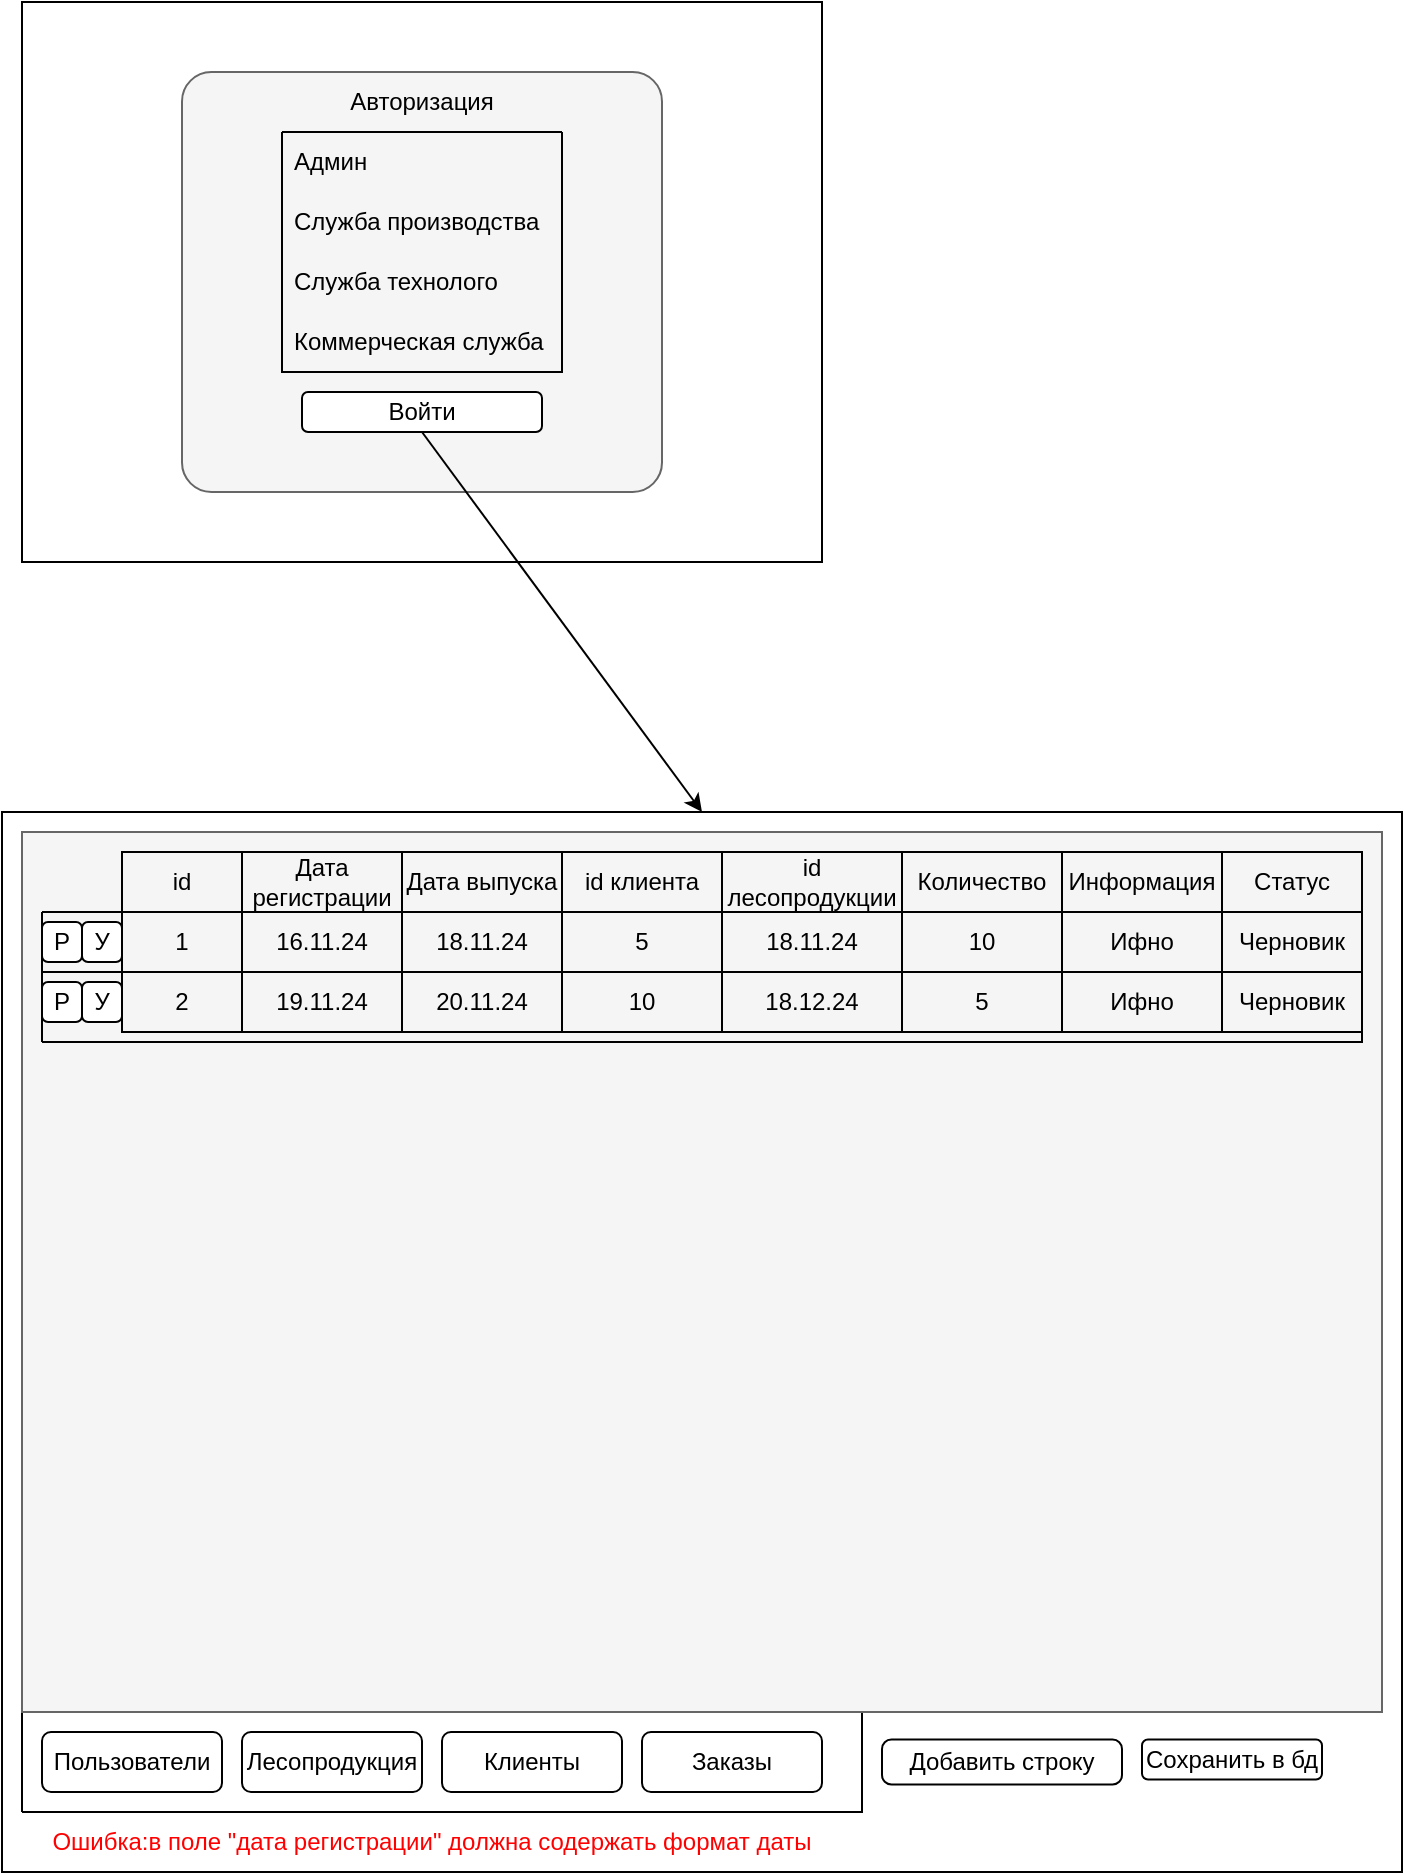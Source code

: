 <mxfile version="24.8.6">
  <diagram name="Страница — 1" id="68Ra-yuhluBioR6QkyjW">
    <mxGraphModel dx="1615" dy="885" grid="1" gridSize="10" guides="1" tooltips="1" connect="1" arrows="1" fold="1" page="1" pageScale="1" pageWidth="1000" pageHeight="1169" math="0" shadow="0">
      <root>
        <mxCell id="0" />
        <mxCell id="1" parent="0" />
        <mxCell id="PabgDgXi73IDbwlfuN_j-29" value="" style="rounded=0;whiteSpace=wrap;html=1;" vertex="1" parent="1">
          <mxGeometry x="190" y="480" width="700" height="530" as="geometry" />
        </mxCell>
        <mxCell id="PabgDgXi73IDbwlfuN_j-1" value="" style="rounded=0;whiteSpace=wrap;html=1;" vertex="1" parent="1">
          <mxGeometry x="200" y="75" width="400" height="280" as="geometry" />
        </mxCell>
        <mxCell id="PabgDgXi73IDbwlfuN_j-2" value="" style="rounded=1;whiteSpace=wrap;html=1;arcSize=7;fillColor=#f5f5f5;fontColor=#333333;strokeColor=#666666;" vertex="1" parent="1">
          <mxGeometry x="280" y="110" width="240" height="210" as="geometry" />
        </mxCell>
        <mxCell id="PabgDgXi73IDbwlfuN_j-3" value="Авторизация" style="text;html=1;align=center;verticalAlign=middle;whiteSpace=wrap;rounded=0;" vertex="1" parent="1">
          <mxGeometry x="370" y="110" width="60" height="30" as="geometry" />
        </mxCell>
        <mxCell id="PabgDgXi73IDbwlfuN_j-4" value="&lt;div&gt;&lt;br&gt;&lt;/div&gt;" style="swimlane;fontStyle=0;childLayout=stackLayout;horizontal=1;startSize=0;horizontalStack=0;resizeParent=1;resizeParentMax=0;resizeLast=0;collapsible=1;marginBottom=0;whiteSpace=wrap;html=1;" vertex="1" parent="1">
          <mxGeometry x="330" y="140" width="140" height="120" as="geometry">
            <mxRectangle x="330" y="170" width="60" height="30" as="alternateBounds" />
          </mxGeometry>
        </mxCell>
        <mxCell id="PabgDgXi73IDbwlfuN_j-5" value="Админ" style="text;align=left;verticalAlign=middle;spacingLeft=4;spacingRight=4;overflow=hidden;points=[[0,0.5],[1,0.5]];portConstraint=eastwest;rotatable=0;whiteSpace=wrap;html=1;" vertex="1" parent="PabgDgXi73IDbwlfuN_j-4">
          <mxGeometry width="140" height="30" as="geometry" />
        </mxCell>
        <mxCell id="PabgDgXi73IDbwlfuN_j-7" value="Служба производства" style="text;strokeColor=none;fillColor=none;align=left;verticalAlign=middle;spacingLeft=4;spacingRight=4;overflow=hidden;points=[[0,0.5],[1,0.5]];portConstraint=eastwest;rotatable=0;whiteSpace=wrap;html=1;" vertex="1" parent="PabgDgXi73IDbwlfuN_j-4">
          <mxGeometry y="30" width="140" height="30" as="geometry" />
        </mxCell>
        <mxCell id="PabgDgXi73IDbwlfuN_j-8" value="Служба технолого" style="text;strokeColor=none;fillColor=none;align=left;verticalAlign=middle;spacingLeft=4;spacingRight=4;overflow=hidden;points=[[0,0.5],[1,0.5]];portConstraint=eastwest;rotatable=0;whiteSpace=wrap;html=1;" vertex="1" parent="PabgDgXi73IDbwlfuN_j-4">
          <mxGeometry y="60" width="140" height="30" as="geometry" />
        </mxCell>
        <mxCell id="PabgDgXi73IDbwlfuN_j-6" value="Коммерческая служба" style="text;strokeColor=none;fillColor=none;align=left;verticalAlign=middle;spacingLeft=4;spacingRight=4;overflow=hidden;points=[[0,0.5],[1,0.5]];portConstraint=eastwest;rotatable=0;whiteSpace=wrap;html=1;" vertex="1" parent="PabgDgXi73IDbwlfuN_j-4">
          <mxGeometry y="90" width="140" height="30" as="geometry" />
        </mxCell>
        <mxCell id="PabgDgXi73IDbwlfuN_j-9" value="Войти" style="rounded=1;whiteSpace=wrap;html=1;" vertex="1" parent="1">
          <mxGeometry x="340" y="270" width="120" height="20" as="geometry" />
        </mxCell>
        <mxCell id="PabgDgXi73IDbwlfuN_j-24" value="&lt;div&gt;&lt;br&gt;&lt;/div&gt;" style="swimlane;horizontal=0;whiteSpace=wrap;html=1;startSize=0;" vertex="1" parent="1">
          <mxGeometry x="200" y="930" width="420" height="50" as="geometry" />
        </mxCell>
        <mxCell id="PabgDgXi73IDbwlfuN_j-25" value="Пользователи" style="rounded=1;whiteSpace=wrap;html=1;" vertex="1" parent="PabgDgXi73IDbwlfuN_j-24">
          <mxGeometry x="10" y="10" width="90" height="30" as="geometry" />
        </mxCell>
        <mxCell id="PabgDgXi73IDbwlfuN_j-26" value="Лесопродукция" style="rounded=1;whiteSpace=wrap;html=1;" vertex="1" parent="PabgDgXi73IDbwlfuN_j-24">
          <mxGeometry x="110" y="10" width="90" height="30" as="geometry" />
        </mxCell>
        <mxCell id="PabgDgXi73IDbwlfuN_j-27" value="Клиенты" style="rounded=1;whiteSpace=wrap;html=1;" vertex="1" parent="PabgDgXi73IDbwlfuN_j-24">
          <mxGeometry x="210" y="10" width="90" height="30" as="geometry" />
        </mxCell>
        <mxCell id="PabgDgXi73IDbwlfuN_j-28" value="Заказы" style="rounded=1;whiteSpace=wrap;html=1;" vertex="1" parent="PabgDgXi73IDbwlfuN_j-24">
          <mxGeometry x="310" y="10" width="90" height="30" as="geometry" />
        </mxCell>
        <mxCell id="PabgDgXi73IDbwlfuN_j-41" value="" style="rounded=0;whiteSpace=wrap;html=1;fillColor=#f5f5f5;fontColor=#333333;strokeColor=#666666;" vertex="1" parent="1">
          <mxGeometry x="200" y="490" width="680" height="440" as="geometry" />
        </mxCell>
        <mxCell id="PabgDgXi73IDbwlfuN_j-42" value="&lt;div&gt;&lt;br&gt;&lt;/div&gt;" style="swimlane;horizontal=0;whiteSpace=wrap;html=1;startSize=0;" vertex="1" parent="1">
          <mxGeometry x="250" y="500" width="620" height="90" as="geometry" />
        </mxCell>
        <mxCell id="PabgDgXi73IDbwlfuN_j-43" value="id" style="text;html=1;align=center;verticalAlign=middle;whiteSpace=wrap;rounded=0;strokeWidth=1;strokeColor=default;" vertex="1" parent="PabgDgXi73IDbwlfuN_j-42">
          <mxGeometry width="60" height="30" as="geometry" />
        </mxCell>
        <mxCell id="PabgDgXi73IDbwlfuN_j-44" value="Дата регистрации" style="text;html=1;align=center;verticalAlign=middle;whiteSpace=wrap;rounded=0;strokeColor=default;" vertex="1" parent="PabgDgXi73IDbwlfuN_j-42">
          <mxGeometry x="60" width="80" height="30" as="geometry" />
        </mxCell>
        <mxCell id="PabgDgXi73IDbwlfuN_j-45" value="Дата выпуска" style="text;html=1;align=center;verticalAlign=middle;whiteSpace=wrap;rounded=0;strokeColor=default;" vertex="1" parent="PabgDgXi73IDbwlfuN_j-42">
          <mxGeometry x="140" width="80" height="30" as="geometry" />
        </mxCell>
        <mxCell id="PabgDgXi73IDbwlfuN_j-46" value="id клиента" style="text;html=1;align=center;verticalAlign=middle;whiteSpace=wrap;rounded=0;strokeColor=default;" vertex="1" parent="PabgDgXi73IDbwlfuN_j-42">
          <mxGeometry x="220" width="80" height="30" as="geometry" />
        </mxCell>
        <mxCell id="PabgDgXi73IDbwlfuN_j-47" value="id лесопродукции" style="text;html=1;align=center;verticalAlign=middle;whiteSpace=wrap;rounded=0;strokeColor=default;" vertex="1" parent="PabgDgXi73IDbwlfuN_j-42">
          <mxGeometry x="300" width="90" height="30" as="geometry" />
        </mxCell>
        <mxCell id="PabgDgXi73IDbwlfuN_j-48" value="Количество" style="text;html=1;align=center;verticalAlign=middle;whiteSpace=wrap;rounded=0;strokeColor=default;" vertex="1" parent="PabgDgXi73IDbwlfuN_j-42">
          <mxGeometry x="390" width="80" height="30" as="geometry" />
        </mxCell>
        <mxCell id="PabgDgXi73IDbwlfuN_j-49" value="Информация" style="text;html=1;align=center;verticalAlign=middle;whiteSpace=wrap;rounded=0;strokeColor=default;" vertex="1" parent="PabgDgXi73IDbwlfuN_j-42">
          <mxGeometry x="470" width="80" height="30" as="geometry" />
        </mxCell>
        <mxCell id="PabgDgXi73IDbwlfuN_j-50" value="Статус" style="text;html=1;align=center;verticalAlign=middle;whiteSpace=wrap;rounded=0;strokeColor=default;" vertex="1" parent="PabgDgXi73IDbwlfuN_j-42">
          <mxGeometry x="550" width="70" height="30" as="geometry" />
        </mxCell>
        <mxCell id="PabgDgXi73IDbwlfuN_j-60" value="5" style="text;html=1;align=center;verticalAlign=middle;whiteSpace=wrap;rounded=0;strokeColor=default;" vertex="1" parent="PabgDgXi73IDbwlfuN_j-42">
          <mxGeometry x="220" y="30" width="80" height="30" as="geometry" />
        </mxCell>
        <mxCell id="PabgDgXi73IDbwlfuN_j-67" value="Ифно" style="text;html=1;align=center;verticalAlign=middle;whiteSpace=wrap;rounded=0;strokeColor=default;" vertex="1" parent="PabgDgXi73IDbwlfuN_j-42">
          <mxGeometry x="470" y="30" width="80" height="30" as="geometry" />
        </mxCell>
        <mxCell id="PabgDgXi73IDbwlfuN_j-94" value="Ифно" style="text;html=1;align=center;verticalAlign=middle;whiteSpace=wrap;rounded=0;strokeColor=default;" vertex="1" parent="PabgDgXi73IDbwlfuN_j-42">
          <mxGeometry x="470" y="60" width="80" height="30" as="geometry" />
        </mxCell>
        <mxCell id="PabgDgXi73IDbwlfuN_j-51" value="" style="swimlane;horizontal=0;whiteSpace=wrap;html=1;startSize=0;" vertex="1" parent="1">
          <mxGeometry x="210" y="530" width="660" height="30" as="geometry" />
        </mxCell>
        <mxCell id="PabgDgXi73IDbwlfuN_j-53" value="У" style="rounded=1;whiteSpace=wrap;html=1;" vertex="1" parent="PabgDgXi73IDbwlfuN_j-51">
          <mxGeometry x="20" y="5" width="20" height="20" as="geometry" />
        </mxCell>
        <mxCell id="PabgDgXi73IDbwlfuN_j-54" value="1" style="text;html=1;align=center;verticalAlign=middle;whiteSpace=wrap;rounded=0;strokeColor=default;" vertex="1" parent="PabgDgXi73IDbwlfuN_j-51">
          <mxGeometry x="40" width="60" height="30" as="geometry" />
        </mxCell>
        <mxCell id="PabgDgXi73IDbwlfuN_j-59" value="18.11.24" style="text;html=1;align=center;verticalAlign=middle;whiteSpace=wrap;rounded=0;strokeColor=default;" vertex="1" parent="PabgDgXi73IDbwlfuN_j-51">
          <mxGeometry x="180" width="80" height="30" as="geometry" />
        </mxCell>
        <mxCell id="PabgDgXi73IDbwlfuN_j-65" value="18.11.24" style="text;html=1;align=center;verticalAlign=middle;whiteSpace=wrap;rounded=0;strokeColor=default;" vertex="1" parent="PabgDgXi73IDbwlfuN_j-51">
          <mxGeometry x="340" width="90" height="30" as="geometry" />
        </mxCell>
        <mxCell id="PabgDgXi73IDbwlfuN_j-66" value="10" style="text;html=1;align=center;verticalAlign=middle;whiteSpace=wrap;rounded=0;strokeColor=default;" vertex="1" parent="PabgDgXi73IDbwlfuN_j-51">
          <mxGeometry x="430" width="80" height="30" as="geometry" />
        </mxCell>
        <mxCell id="PabgDgXi73IDbwlfuN_j-58" value="16.11.24" style="text;html=1;align=center;verticalAlign=middle;whiteSpace=wrap;rounded=0;strokeColor=default;" vertex="1" parent="PabgDgXi73IDbwlfuN_j-51">
          <mxGeometry x="100" width="80" height="30" as="geometry" />
        </mxCell>
        <mxCell id="PabgDgXi73IDbwlfuN_j-52" value="Р" style="rounded=1;whiteSpace=wrap;html=1;" vertex="1" parent="1">
          <mxGeometry x="210" y="535" width="20" height="20" as="geometry" />
        </mxCell>
        <mxCell id="PabgDgXi73IDbwlfuN_j-80" value="Черновик" style="text;html=1;align=center;verticalAlign=middle;whiteSpace=wrap;rounded=0;strokeColor=default;" vertex="1" parent="1">
          <mxGeometry x="800" y="530" width="70" height="30" as="geometry" />
        </mxCell>
        <mxCell id="PabgDgXi73IDbwlfuN_j-87" value="" style="swimlane;horizontal=0;whiteSpace=wrap;html=1;startSize=0;" vertex="1" parent="1">
          <mxGeometry x="210" y="560" width="660" height="35" as="geometry" />
        </mxCell>
        <mxCell id="PabgDgXi73IDbwlfuN_j-88" value="У" style="rounded=1;whiteSpace=wrap;html=1;" vertex="1" parent="PabgDgXi73IDbwlfuN_j-87">
          <mxGeometry x="20" y="5" width="20" height="20" as="geometry" />
        </mxCell>
        <mxCell id="PabgDgXi73IDbwlfuN_j-89" value="2" style="text;html=1;align=center;verticalAlign=middle;whiteSpace=wrap;rounded=0;strokeColor=default;" vertex="1" parent="PabgDgXi73IDbwlfuN_j-87">
          <mxGeometry x="40" width="60" height="30" as="geometry" />
        </mxCell>
        <mxCell id="PabgDgXi73IDbwlfuN_j-90" value="20.11.24" style="text;html=1;align=center;verticalAlign=middle;whiteSpace=wrap;rounded=0;strokeColor=default;" vertex="1" parent="PabgDgXi73IDbwlfuN_j-87">
          <mxGeometry x="180" width="80" height="30" as="geometry" />
        </mxCell>
        <mxCell id="PabgDgXi73IDbwlfuN_j-91" value="18.12.24" style="text;html=1;align=center;verticalAlign=middle;whiteSpace=wrap;rounded=0;strokeColor=default;" vertex="1" parent="PabgDgXi73IDbwlfuN_j-87">
          <mxGeometry x="340" width="90" height="30" as="geometry" />
        </mxCell>
        <mxCell id="PabgDgXi73IDbwlfuN_j-92" value="5" style="text;html=1;align=center;verticalAlign=middle;whiteSpace=wrap;rounded=0;strokeColor=default;" vertex="1" parent="PabgDgXi73IDbwlfuN_j-87">
          <mxGeometry x="430" width="80" height="30" as="geometry" />
        </mxCell>
        <mxCell id="PabgDgXi73IDbwlfuN_j-93" value="19.11.24" style="text;html=1;align=center;verticalAlign=middle;whiteSpace=wrap;rounded=0;strokeColor=default;" vertex="1" parent="PabgDgXi73IDbwlfuN_j-87">
          <mxGeometry x="100" width="80" height="30" as="geometry" />
        </mxCell>
        <mxCell id="PabgDgXi73IDbwlfuN_j-95" value="Черновик" style="text;html=1;align=center;verticalAlign=middle;whiteSpace=wrap;rounded=0;strokeColor=default;" vertex="1" parent="PabgDgXi73IDbwlfuN_j-87">
          <mxGeometry x="590" width="70" height="30" as="geometry" />
        </mxCell>
        <mxCell id="PabgDgXi73IDbwlfuN_j-104" value="10" style="text;html=1;align=center;verticalAlign=middle;whiteSpace=wrap;rounded=0;strokeColor=default;" vertex="1" parent="PabgDgXi73IDbwlfuN_j-87">
          <mxGeometry x="260" width="80" height="30" as="geometry" />
        </mxCell>
        <mxCell id="PabgDgXi73IDbwlfuN_j-105" value="Р" style="rounded=1;whiteSpace=wrap;html=1;" vertex="1" parent="PabgDgXi73IDbwlfuN_j-87">
          <mxGeometry y="5" width="20" height="20" as="geometry" />
        </mxCell>
        <mxCell id="PabgDgXi73IDbwlfuN_j-106" value="&lt;font style=&quot;font-size: 12px;&quot;&gt;Добавить строку&lt;/font&gt;" style="rounded=1;whiteSpace=wrap;html=1;arcSize=21;" vertex="1" parent="1">
          <mxGeometry x="630" y="943.75" width="120" height="22.5" as="geometry" />
        </mxCell>
        <mxCell id="PabgDgXi73IDbwlfuN_j-107" value="Сохранить в бд" style="rounded=1;whiteSpace=wrap;html=1;" vertex="1" parent="1">
          <mxGeometry x="760" y="943.75" width="90" height="20" as="geometry" />
        </mxCell>
        <mxCell id="PabgDgXi73IDbwlfuN_j-108" value="&lt;font color=&quot;#ff0000&quot;&gt;Ошибка:в поле &quot;дата регистрации&quot; должна содержать формат даты&lt;/font&gt;" style="text;html=1;align=center;verticalAlign=middle;whiteSpace=wrap;rounded=0;" vertex="1" parent="1">
          <mxGeometry x="200" y="980" width="410" height="30" as="geometry" />
        </mxCell>
        <mxCell id="PabgDgXi73IDbwlfuN_j-109" value="" style="endArrow=classic;html=1;rounded=0;exitX=0.5;exitY=1;exitDx=0;exitDy=0;entryX=0.5;entryY=0;entryDx=0;entryDy=0;" edge="1" parent="1" source="PabgDgXi73IDbwlfuN_j-9" target="PabgDgXi73IDbwlfuN_j-29">
          <mxGeometry width="50" height="50" relative="1" as="geometry">
            <mxPoint x="360" y="410" as="sourcePoint" />
            <mxPoint x="410" y="360" as="targetPoint" />
          </mxGeometry>
        </mxCell>
      </root>
    </mxGraphModel>
  </diagram>
</mxfile>
